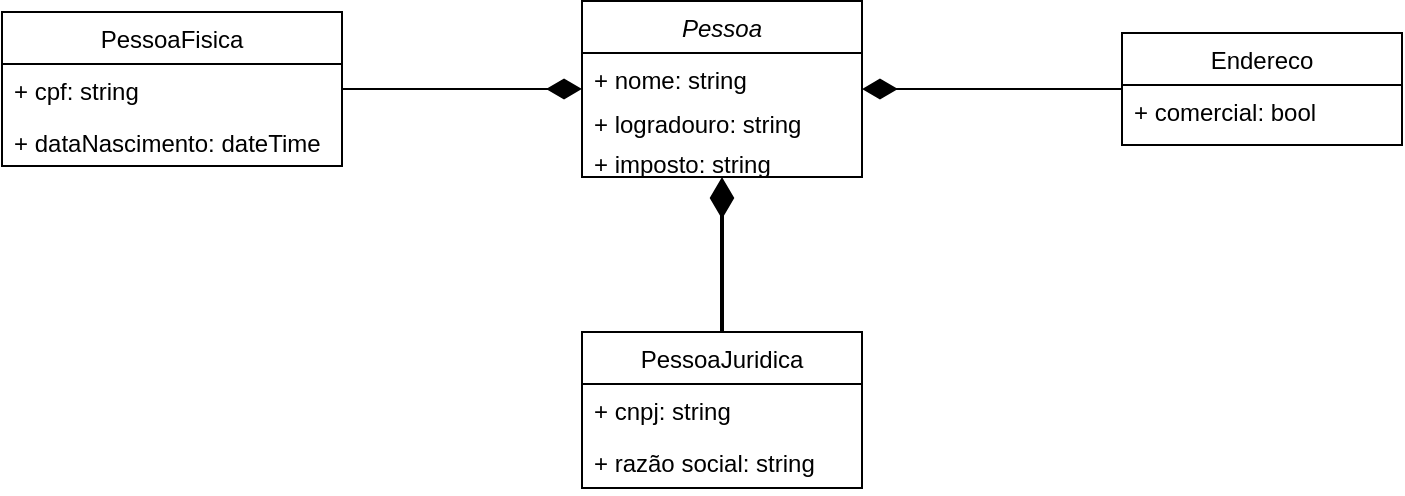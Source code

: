 <mxfile version="17.4.3" type="github">
  <diagram id="MTaZF45_U9Mh6Qyfvl6g" name="Page-1">
    <mxGraphModel dx="868" dy="393" grid="1" gridSize="10" guides="1" tooltips="1" connect="1" arrows="1" fold="1" page="1" pageScale="1" pageWidth="827" pageHeight="1169" math="0" shadow="0">
      <root>
        <mxCell id="0" />
        <mxCell id="1" parent="0" />
        <mxCell id="6TZL8s2kXc8YbJ28X2sE-21" value="" style="jumpSize=5;orthogonalLoop=1;jettySize=auto;html=1;endArrow=diamondThin;endFill=1;startSize=9;endSize=15;targetPerimeterSpacing=0;strokeWidth=1;jumpStyle=none;rounded=0;" edge="1" parent="1" source="6TZL8s2kXc8YbJ28X2sE-1" target="6TZL8s2kXc8YbJ28X2sE-11">
          <mxGeometry relative="1" as="geometry" />
        </mxCell>
        <mxCell id="6TZL8s2kXc8YbJ28X2sE-1" value="PessoaFisica" style="swimlane;fontStyle=0;childLayout=stackLayout;horizontal=1;startSize=26;fillColor=none;horizontalStack=0;resizeParent=1;resizeParentMax=0;resizeLast=0;collapsible=1;marginBottom=0;" vertex="1" parent="1">
          <mxGeometry x="30" y="130" width="170" height="77" as="geometry" />
        </mxCell>
        <mxCell id="6TZL8s2kXc8YbJ28X2sE-3" value="+ cpf: string" style="text;strokeColor=none;fillColor=none;align=left;verticalAlign=top;spacingLeft=4;spacingRight=4;overflow=hidden;rotatable=0;points=[[0,0.5],[1,0.5]];portConstraint=eastwest;" vertex="1" parent="6TZL8s2kXc8YbJ28X2sE-1">
          <mxGeometry y="26" width="170" height="26" as="geometry" />
        </mxCell>
        <mxCell id="6TZL8s2kXc8YbJ28X2sE-4" value="+ dataNascimento: dateTime&#xa;" style="text;strokeColor=none;fillColor=none;align=left;verticalAlign=top;spacingLeft=4;spacingRight=4;overflow=hidden;rotatable=0;points=[[0,0.5],[1,0.5]];portConstraint=eastwest;" vertex="1" parent="6TZL8s2kXc8YbJ28X2sE-1">
          <mxGeometry y="52" width="170" height="25" as="geometry" />
        </mxCell>
        <mxCell id="6TZL8s2kXc8YbJ28X2sE-20" style="orthogonalLoop=1;jettySize=auto;html=1;endArrow=diamondThin;endFill=1;endSize=15;strokeWidth=1;startSize=9;jumpSize=8;targetPerimeterSpacing=0;rounded=0;" edge="1" parent="1" source="6TZL8s2kXc8YbJ28X2sE-6" target="6TZL8s2kXc8YbJ28X2sE-11">
          <mxGeometry relative="1" as="geometry">
            <mxPoint x="450" y="82" as="targetPoint" />
          </mxGeometry>
        </mxCell>
        <mxCell id="6TZL8s2kXc8YbJ28X2sE-6" value="Endereco" style="swimlane;fontStyle=0;childLayout=stackLayout;horizontal=1;startSize=26;fillColor=none;horizontalStack=0;resizeParent=1;resizeParentMax=0;resizeLast=0;collapsible=1;marginBottom=0;" vertex="1" parent="1">
          <mxGeometry x="590" y="140.5" width="140" height="56" as="geometry" />
        </mxCell>
        <mxCell id="6TZL8s2kXc8YbJ28X2sE-10" value="+ comercial: bool" style="text;strokeColor=none;fillColor=none;align=left;verticalAlign=top;spacingLeft=4;spacingRight=4;overflow=hidden;rotatable=0;points=[[0,0.5],[1,0.5]];portConstraint=eastwest;" vertex="1" parent="6TZL8s2kXc8YbJ28X2sE-6">
          <mxGeometry y="26" width="140" height="30" as="geometry" />
        </mxCell>
        <mxCell id="6TZL8s2kXc8YbJ28X2sE-11" value="Pessoa" style="swimlane;fontStyle=2;childLayout=stackLayout;horizontal=1;startSize=26;fillColor=none;horizontalStack=0;resizeParent=1;resizeParentMax=0;resizeLast=0;collapsible=1;marginBottom=0;" vertex="1" parent="1">
          <mxGeometry x="320" y="124.5" width="140" height="88" as="geometry" />
        </mxCell>
        <mxCell id="6TZL8s2kXc8YbJ28X2sE-13" value="+ nome: string" style="text;strokeColor=none;fillColor=none;align=left;verticalAlign=top;spacingLeft=4;spacingRight=4;overflow=hidden;rotatable=0;points=[[0,0.5],[1,0.5]];portConstraint=eastwest;" vertex="1" parent="6TZL8s2kXc8YbJ28X2sE-11">
          <mxGeometry y="26" width="140" height="22" as="geometry" />
        </mxCell>
        <mxCell id="6TZL8s2kXc8YbJ28X2sE-12" value="+ logradouro: string" style="text;strokeColor=none;fillColor=none;align=left;verticalAlign=top;spacingLeft=4;spacingRight=4;overflow=hidden;rotatable=0;points=[[0,0.5],[1,0.5]];portConstraint=eastwest;" vertex="1" parent="6TZL8s2kXc8YbJ28X2sE-11">
          <mxGeometry y="48" width="140" height="20" as="geometry" />
        </mxCell>
        <mxCell id="6TZL8s2kXc8YbJ28X2sE-14" value="+ imposto: string" style="text;strokeColor=none;fillColor=none;align=left;verticalAlign=top;spacingLeft=4;spacingRight=4;overflow=hidden;rotatable=0;points=[[0,0.5],[1,0.5]];portConstraint=eastwest;" vertex="1" parent="6TZL8s2kXc8YbJ28X2sE-11">
          <mxGeometry y="68" width="140" height="20" as="geometry" />
        </mxCell>
        <mxCell id="6TZL8s2kXc8YbJ28X2sE-22" style="edgeStyle=none;rounded=0;jumpStyle=none;jumpSize=8;orthogonalLoop=1;jettySize=auto;html=1;endArrow=diamondThin;endFill=1;startSize=9;endSize=15;sourcePerimeterSpacing=0;targetPerimeterSpacing=0;strokeColor=default;strokeWidth=2;" edge="1" parent="1" source="6TZL8s2kXc8YbJ28X2sE-15" target="6TZL8s2kXc8YbJ28X2sE-11">
          <mxGeometry relative="1" as="geometry" />
        </mxCell>
        <mxCell id="6TZL8s2kXc8YbJ28X2sE-15" value="PessoaJuridica" style="swimlane;fontStyle=0;childLayout=stackLayout;horizontal=1;startSize=26;fillColor=none;horizontalStack=0;resizeParent=1;resizeParentMax=0;resizeLast=0;collapsible=1;marginBottom=0;" vertex="1" parent="1">
          <mxGeometry x="320" y="290" width="140" height="78" as="geometry" />
        </mxCell>
        <mxCell id="6TZL8s2kXc8YbJ28X2sE-16" value="+ cnpj: string" style="text;strokeColor=none;fillColor=none;align=left;verticalAlign=top;spacingLeft=4;spacingRight=4;overflow=hidden;rotatable=0;points=[[0,0.5],[1,0.5]];portConstraint=eastwest;" vertex="1" parent="6TZL8s2kXc8YbJ28X2sE-15">
          <mxGeometry y="26" width="140" height="26" as="geometry" />
        </mxCell>
        <mxCell id="6TZL8s2kXc8YbJ28X2sE-17" value="+ razão social: string" style="text;strokeColor=none;fillColor=none;align=left;verticalAlign=top;spacingLeft=4;spacingRight=4;overflow=hidden;rotatable=0;points=[[0,0.5],[1,0.5]];portConstraint=eastwest;" vertex="1" parent="6TZL8s2kXc8YbJ28X2sE-15">
          <mxGeometry y="52" width="140" height="26" as="geometry" />
        </mxCell>
      </root>
    </mxGraphModel>
  </diagram>
</mxfile>
